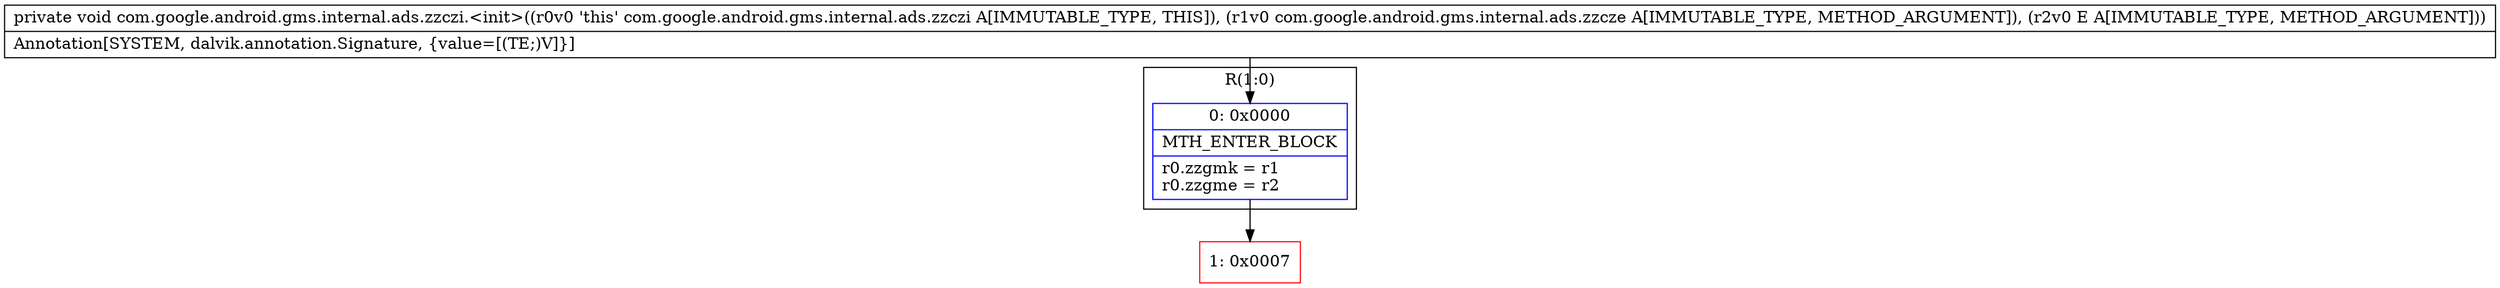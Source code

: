 digraph "CFG forcom.google.android.gms.internal.ads.zzczi.\<init\>(Lcom\/google\/android\/gms\/internal\/ads\/zzcze;Ljava\/lang\/Object;)V" {
subgraph cluster_Region_1468922107 {
label = "R(1:0)";
node [shape=record,color=blue];
Node_0 [shape=record,label="{0\:\ 0x0000|MTH_ENTER_BLOCK\l|r0.zzgmk = r1\lr0.zzgme = r2\l}"];
}
Node_1 [shape=record,color=red,label="{1\:\ 0x0007}"];
MethodNode[shape=record,label="{private void com.google.android.gms.internal.ads.zzczi.\<init\>((r0v0 'this' com.google.android.gms.internal.ads.zzczi A[IMMUTABLE_TYPE, THIS]), (r1v0 com.google.android.gms.internal.ads.zzcze A[IMMUTABLE_TYPE, METHOD_ARGUMENT]), (r2v0 E A[IMMUTABLE_TYPE, METHOD_ARGUMENT]))  | Annotation[SYSTEM, dalvik.annotation.Signature, \{value=[(TE;)V]\}]\l}"];
MethodNode -> Node_0;
Node_0 -> Node_1;
}

